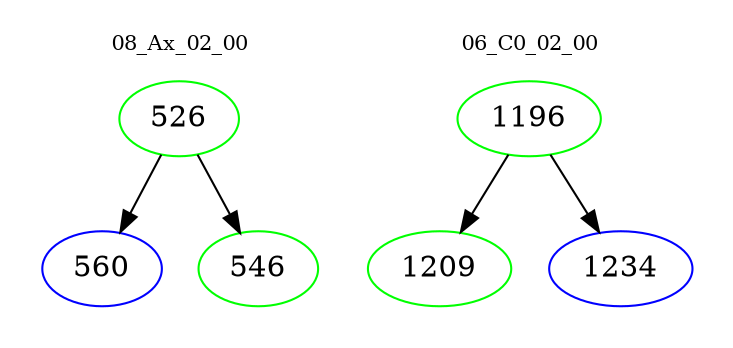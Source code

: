 digraph{
subgraph cluster_0 {
color = white
label = "08_Ax_02_00";
fontsize=10;
T0_526 [label="526", color="green"]
T0_526 -> T0_560 [color="black"]
T0_560 [label="560", color="blue"]
T0_526 -> T0_546 [color="black"]
T0_546 [label="546", color="green"]
}
subgraph cluster_1 {
color = white
label = "06_C0_02_00";
fontsize=10;
T1_1196 [label="1196", color="green"]
T1_1196 -> T1_1209 [color="black"]
T1_1209 [label="1209", color="green"]
T1_1196 -> T1_1234 [color="black"]
T1_1234 [label="1234", color="blue"]
}
}
